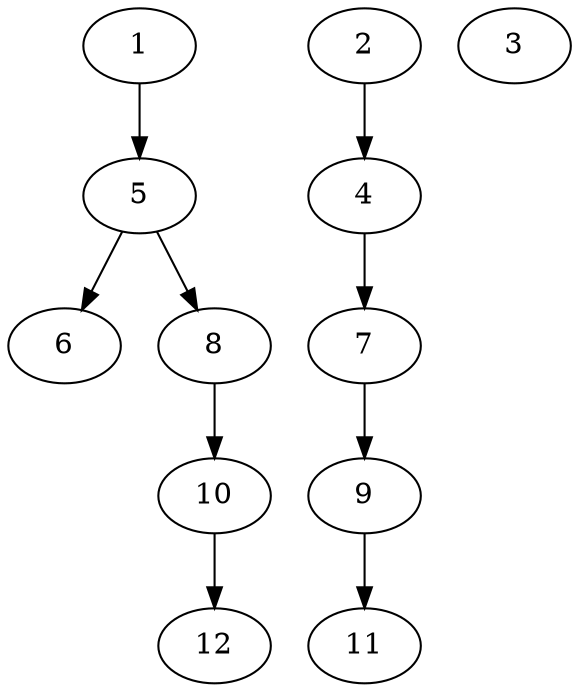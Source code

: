 // DAG (tier=1-easy, mode=compute, n=12, ccr=0.257, fat=0.497, density=0.238, regular=0.722, jump=0.014, mindata=262144, maxdata=2097152)
// DAG automatically generated by daggen at Sun Aug 24 16:33:32 2025
// /home/ermia/Project/Environments/daggen/bin/daggen --dot --ccr 0.257 --fat 0.497 --regular 0.722 --density 0.238 --jump 0.014 --mindata 262144 --maxdata 2097152 -n 12 
digraph G {
  1 [size="114427877654372", alpha="0.19", expect_size="57213938827186"]
  1 -> 5 [size ="4228697292800"]
  2 [size="3232968324904124416", alpha="0.03", expect_size="1616484162452062208"]
  2 -> 4 [size ="17491388530688"]
  3 [size="500327600660264", alpha="0.09", expect_size="250163800330132"]
  4 [size="29979612103795860", alpha="0.06", expect_size="14989806051897930"]
  4 -> 7 [size ="26250982719488"]
  5 [size="409652145264920", alpha="0.11", expect_size="204826072632460"]
  5 -> 6 [size ="23366979289088"]
  5 -> 8 [size ="23366979289088"]
  6 [size="14108115454078260", alpha="0.01", expect_size="7054057727039130"]
  7 [size="143882524513541", alpha="0.06", expect_size="71941262256770"]
  7 -> 9 [size ="5355295735808"]
  8 [size="6976454853660770304", alpha="0.03", expect_size="3488227426830385152"]
  8 -> 10 [size ="29208763957248"]
  9 [size="83339565647272", alpha="0.18", expect_size="41669782823636"]
  9 -> 11 [size ="3676257124352"]
  10 [size="1732981419103223808", alpha="0.19", expect_size="866490709551611904"]
  10 -> 12 [size ="11542129016832"]
  11 [size="5136881951965184000", alpha="0.13", expect_size="2568440975982592000"]
  12 [size="4538789321461695", alpha="0.06", expect_size="2269394660730847"]
}